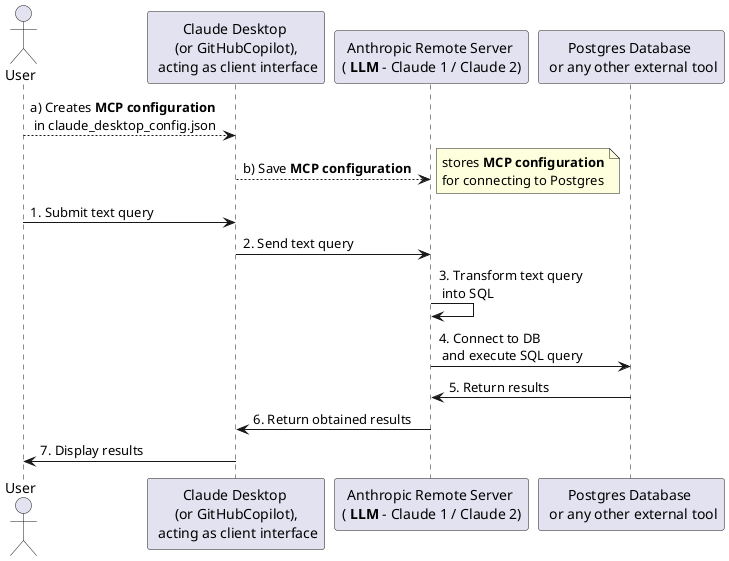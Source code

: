 @startuml

'autonumber

actor User as Usr
participant "Claude Desktop \n (or GitHubCopilot), \n acting as client interface" as CD
participant "Anthropic Remote Server \n( <b>LLM</b> - Claude 1 / Claude 2)" as AnthropicServer
participant "Postgres Database \n or any other external tool" as DB

Usr --> CD: a) Creates <b>MCP configuration</b> \n in claude_desktop_config.json
CD --> AnthropicServer: b) Save <b>MCP configuration</b>
note right
stores <b>MCP configuration</b>
for connecting to Postgres
end note
Usr -> CD: 1. Submit text query
CD -> AnthropicServer: 2. Send text query
AnthropicServer -> AnthropicServer: 3. Transform text query \n into SQL
AnthropicServer -> DB: 4. Connect to DB \n and execute SQL query
DB -> AnthropicServer: 5. Return results
AnthropicServer -> CD: 6. Return obtained results
CD -> Usr: 7. Display results

@enduml